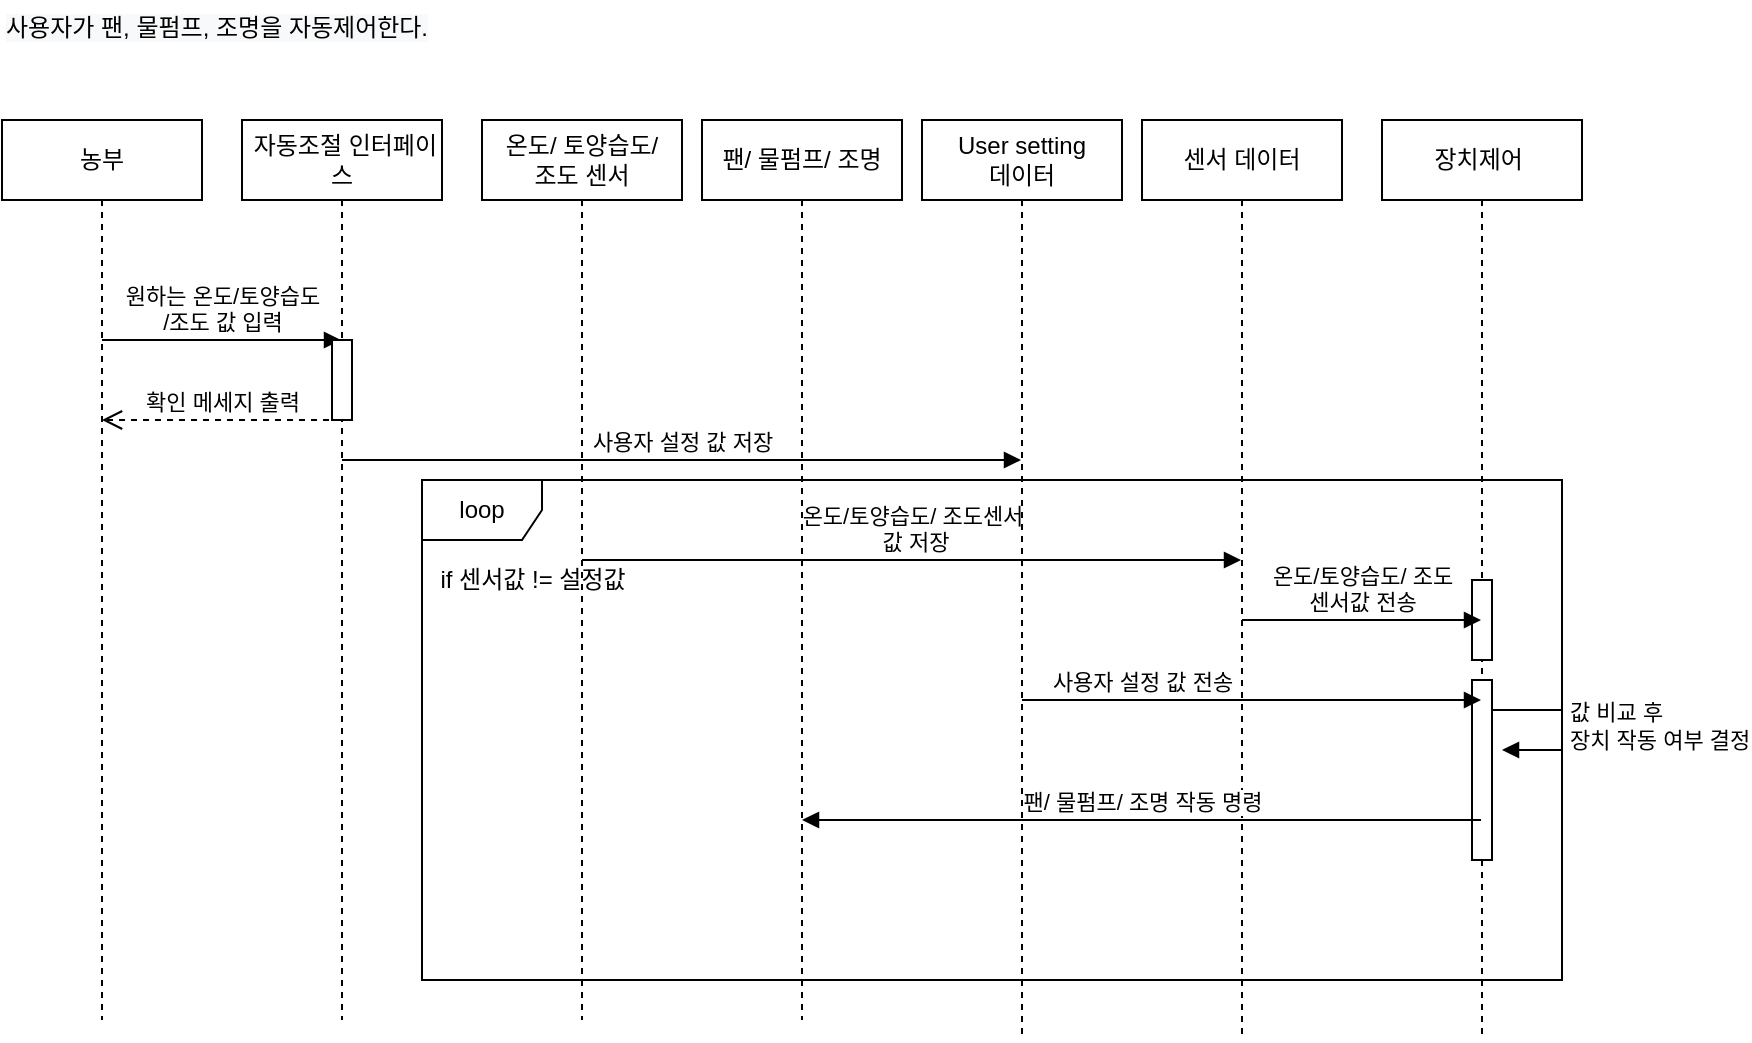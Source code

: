 <mxfile version="20.4.0" type="github">
  <diagram id="Z_jb_i1OUhFMdzfZDqN_" name="페이지-1">
    <mxGraphModel dx="1278" dy="579" grid="1" gridSize="10" guides="1" tooltips="1" connect="1" arrows="1" fold="1" page="1" pageScale="1" pageWidth="827" pageHeight="1169" math="0" shadow="0">
      <root>
        <mxCell id="0" />
        <mxCell id="1" parent="0" />
        <mxCell id="ybVhzSZ3yJq0IbKlZSbC-16" value="loop" style="shape=umlFrame;whiteSpace=wrap;html=1;" parent="1" vertex="1">
          <mxGeometry x="260" y="280" width="570" height="250" as="geometry" />
        </mxCell>
        <mxCell id="ybVhzSZ3yJq0IbKlZSbC-1" value="&lt;span style=&quot;color: rgb(0, 0, 0); font-family: Helvetica; font-size: 12px; font-style: normal; font-variant-ligatures: normal; font-variant-caps: normal; font-weight: 400; letter-spacing: normal; orphans: 2; text-align: center; text-indent: 0px; text-transform: none; widows: 2; word-spacing: 0px; -webkit-text-stroke-width: 0px; background-color: rgb(248, 249, 250); text-decoration-thickness: initial; text-decoration-style: initial; text-decoration-color: initial; float: none; display: inline !important;&quot;&gt;사용자가 팬, 물펌프, 조명을 자동제어한다.&lt;/span&gt;" style="text;whiteSpace=wrap;html=1;" parent="1" vertex="1">
          <mxGeometry x="50" y="40" width="260" height="40" as="geometry" />
        </mxCell>
        <mxCell id="ybVhzSZ3yJq0IbKlZSbC-5" value="농부" style="shape=umlLifeline;perimeter=lifelinePerimeter;whiteSpace=wrap;html=1;container=1;collapsible=0;recursiveResize=0;outlineConnect=0;" parent="1" vertex="1">
          <mxGeometry x="50" y="100" width="100" height="450" as="geometry" />
        </mxCell>
        <mxCell id="ybVhzSZ3yJq0IbKlZSbC-6" value="원하는 온도/토양습도&lt;br&gt;/조도 값 입력" style="html=1;verticalAlign=bottom;endArrow=block;rounded=0;" parent="ybVhzSZ3yJq0IbKlZSbC-5" target="ybVhzSZ3yJq0IbKlZSbC-7" edge="1">
          <mxGeometry width="80" relative="1" as="geometry">
            <mxPoint x="50" y="110" as="sourcePoint" />
            <mxPoint x="180" y="110" as="targetPoint" />
            <Array as="points" />
          </mxGeometry>
        </mxCell>
        <mxCell id="ybVhzSZ3yJq0IbKlZSbC-7" value="&amp;nbsp;자동조절 인터페이스" style="shape=umlLifeline;perimeter=lifelinePerimeter;whiteSpace=wrap;html=1;container=1;collapsible=0;recursiveResize=0;outlineConnect=0;" parent="1" vertex="1">
          <mxGeometry x="170" y="100" width="100" height="450" as="geometry" />
        </mxCell>
        <mxCell id="ybVhzSZ3yJq0IbKlZSbC-8" value="확인 메세지 출력" style="html=1;verticalAlign=bottom;endArrow=open;dashed=1;endSize=8;rounded=0;" parent="ybVhzSZ3yJq0IbKlZSbC-7" target="ybVhzSZ3yJq0IbKlZSbC-5" edge="1">
          <mxGeometry relative="1" as="geometry">
            <mxPoint x="49.5" y="150" as="sourcePoint" />
            <mxPoint x="-70.5" y="150" as="targetPoint" />
            <Array as="points">
              <mxPoint x="20" y="150" />
            </Array>
          </mxGeometry>
        </mxCell>
        <mxCell id="ybVhzSZ3yJq0IbKlZSbC-27" value="" style="html=1;points=[];perimeter=orthogonalPerimeter;" parent="ybVhzSZ3yJq0IbKlZSbC-7" vertex="1">
          <mxGeometry x="45" y="110" width="10" height="40" as="geometry" />
        </mxCell>
        <mxCell id="ybVhzSZ3yJq0IbKlZSbC-9" value="센서 데이터" style="shape=umlLifeline;perimeter=lifelinePerimeter;whiteSpace=wrap;html=1;container=1;collapsible=0;recursiveResize=0;outlineConnect=0;" parent="1" vertex="1">
          <mxGeometry x="620" y="100" width="100" height="460" as="geometry" />
        </mxCell>
        <mxCell id="ybVhzSZ3yJq0IbKlZSbC-10" value="장치제어&amp;nbsp;" style="shape=umlLifeline;perimeter=lifelinePerimeter;whiteSpace=wrap;html=1;container=1;collapsible=0;recursiveResize=0;outlineConnect=0;" parent="1" vertex="1">
          <mxGeometry x="740" y="100" width="100" height="460" as="geometry" />
        </mxCell>
        <mxCell id="ybVhzSZ3yJq0IbKlZSbC-18" value="값 비교 후&amp;nbsp;&lt;br&gt;장치 작동 여부 결정" style="edgeStyle=orthogonalEdgeStyle;html=1;align=left;spacingLeft=2;endArrow=block;rounded=0;entryX=1;entryY=0;" parent="ybVhzSZ3yJq0IbKlZSbC-10" edge="1">
          <mxGeometry relative="1" as="geometry">
            <mxPoint x="55" y="295" as="sourcePoint" />
            <Array as="points">
              <mxPoint x="90" y="295" />
              <mxPoint x="90" y="315" />
            </Array>
            <mxPoint x="60" y="315" as="targetPoint" />
          </mxGeometry>
        </mxCell>
        <mxCell id="ybVhzSZ3yJq0IbKlZSbC-25" value="" style="html=1;points=[];perimeter=orthogonalPerimeter;" parent="ybVhzSZ3yJq0IbKlZSbC-10" vertex="1">
          <mxGeometry x="45" y="230" width="10" height="40" as="geometry" />
        </mxCell>
        <mxCell id="ybVhzSZ3yJq0IbKlZSbC-26" value="" style="html=1;points=[];perimeter=orthogonalPerimeter;" parent="ybVhzSZ3yJq0IbKlZSbC-10" vertex="1">
          <mxGeometry x="45" y="280" width="10" height="90" as="geometry" />
        </mxCell>
        <mxCell id="ybVhzSZ3yJq0IbKlZSbC-11" value="온도/ 토양습도/ &lt;br&gt;조도 센서" style="shape=umlLifeline;perimeter=lifelinePerimeter;whiteSpace=wrap;html=1;container=1;collapsible=0;recursiveResize=0;outlineConnect=0;" parent="1" vertex="1">
          <mxGeometry x="290" y="100" width="100" height="450" as="geometry" />
        </mxCell>
        <mxCell id="ybVhzSZ3yJq0IbKlZSbC-22" value="if 센서값 != 설정값" style="text;html=1;resizable=0;autosize=1;align=center;verticalAlign=middle;points=[];fillColor=none;strokeColor=none;rounded=0;" parent="ybVhzSZ3yJq0IbKlZSbC-11" vertex="1">
          <mxGeometry x="-35" y="215" width="120" height="30" as="geometry" />
        </mxCell>
        <mxCell id="ybVhzSZ3yJq0IbKlZSbC-12" value="사용자 설정 값 저장" style="html=1;verticalAlign=bottom;endArrow=block;rounded=0;" parent="1" source="ybVhzSZ3yJq0IbKlZSbC-7" target="2I6JDyK-s7J--lfPWRVq-1" edge="1">
          <mxGeometry width="80" relative="1" as="geometry">
            <mxPoint x="249.5" y="280" as="sourcePoint" />
            <mxPoint x="363.5" y="280" as="targetPoint" />
            <Array as="points">
              <mxPoint x="310" y="270" />
            </Array>
          </mxGeometry>
        </mxCell>
        <mxCell id="ybVhzSZ3yJq0IbKlZSbC-13" value="온도/토양습도/ 조도센서&lt;br&gt;&amp;nbsp;값 저장" style="html=1;verticalAlign=bottom;endArrow=block;rounded=0;" parent="1" source="ybVhzSZ3yJq0IbKlZSbC-11" target="ybVhzSZ3yJq0IbKlZSbC-9" edge="1">
          <mxGeometry width="80" relative="1" as="geometry">
            <mxPoint x="250" y="360" as="sourcePoint" />
            <mxPoint x="380" y="360" as="targetPoint" />
            <Array as="points">
              <mxPoint x="440" y="320" />
            </Array>
          </mxGeometry>
        </mxCell>
        <mxCell id="ybVhzSZ3yJq0IbKlZSbC-14" value="온도/토양습도/ 조도&lt;br&gt;센서값 전송" style="html=1;verticalAlign=bottom;endArrow=block;rounded=0;" parent="1" source="ybVhzSZ3yJq0IbKlZSbC-9" target="ybVhzSZ3yJq0IbKlZSbC-10" edge="1">
          <mxGeometry width="80" relative="1" as="geometry">
            <mxPoint x="519.5" y="330" as="sourcePoint" />
            <mxPoint x="600" y="380" as="targetPoint" />
            <Array as="points">
              <mxPoint x="710" y="350" />
            </Array>
          </mxGeometry>
        </mxCell>
        <mxCell id="ybVhzSZ3yJq0IbKlZSbC-15" value="사용자 설정 값 전송" style="html=1;verticalAlign=bottom;endArrow=block;rounded=0;" parent="1" source="ybVhzSZ3yJq0IbKlZSbC-9" target="ybVhzSZ3yJq0IbKlZSbC-10" edge="1">
          <mxGeometry width="80" relative="1" as="geometry">
            <mxPoint x="259.5" y="290" as="sourcePoint" />
            <mxPoint x="519.5" y="290" as="targetPoint" />
            <Array as="points">
              <mxPoint x="560" y="390" />
            </Array>
          </mxGeometry>
        </mxCell>
        <mxCell id="ybVhzSZ3yJq0IbKlZSbC-20" value="팬/ 물펌프/ 조명 작동 명령" style="html=1;verticalAlign=bottom;endArrow=block;rounded=0;" parent="1" source="ybVhzSZ3yJq0IbKlZSbC-10" target="ybVhzSZ3yJq0IbKlZSbC-21" edge="1">
          <mxGeometry width="80" relative="1" as="geometry">
            <mxPoint x="519.5" y="380" as="sourcePoint" />
            <mxPoint x="649.5" y="380" as="targetPoint" />
            <Array as="points">
              <mxPoint x="590" y="450" />
            </Array>
          </mxGeometry>
        </mxCell>
        <mxCell id="ybVhzSZ3yJq0IbKlZSbC-21" value="팬/ 물펌프/ 조명" style="shape=umlLifeline;perimeter=lifelinePerimeter;whiteSpace=wrap;html=1;container=1;collapsible=0;recursiveResize=0;outlineConnect=0;" parent="1" vertex="1">
          <mxGeometry x="400" y="100" width="100" height="450" as="geometry" />
        </mxCell>
        <mxCell id="2I6JDyK-s7J--lfPWRVq-1" value="User setting &lt;br&gt;데이터" style="shape=umlLifeline;perimeter=lifelinePerimeter;whiteSpace=wrap;html=1;container=1;collapsible=0;recursiveResize=0;outlineConnect=0;" vertex="1" parent="1">
          <mxGeometry x="510" y="100" width="100" height="460" as="geometry" />
        </mxCell>
      </root>
    </mxGraphModel>
  </diagram>
</mxfile>
